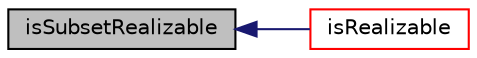 digraph "isSubsetRealizable"
{
  bgcolor="transparent";
  edge [fontname="Helvetica",fontsize="10",labelfontname="Helvetica",labelfontsize="10"];
  node [fontname="Helvetica",fontsize="10",shape=record];
  rankdir="LR";
  Node1 [label="isSubsetRealizable",height=0.2,width=0.4,color="black", fillcolor="grey75", style="filled", fontcolor="black"];
  Node1 -> Node2 [dir="back",color="midnightblue",fontsize="10",style="solid",fontname="Helvetica"];
  Node2 [label="isRealizable",height=0.2,width=0.4,color="red",URL="$a00215.html#a58730b945c36dd3aa5042e95e1e9f098",tooltip="Return true if some moments are realizable. "];
}
